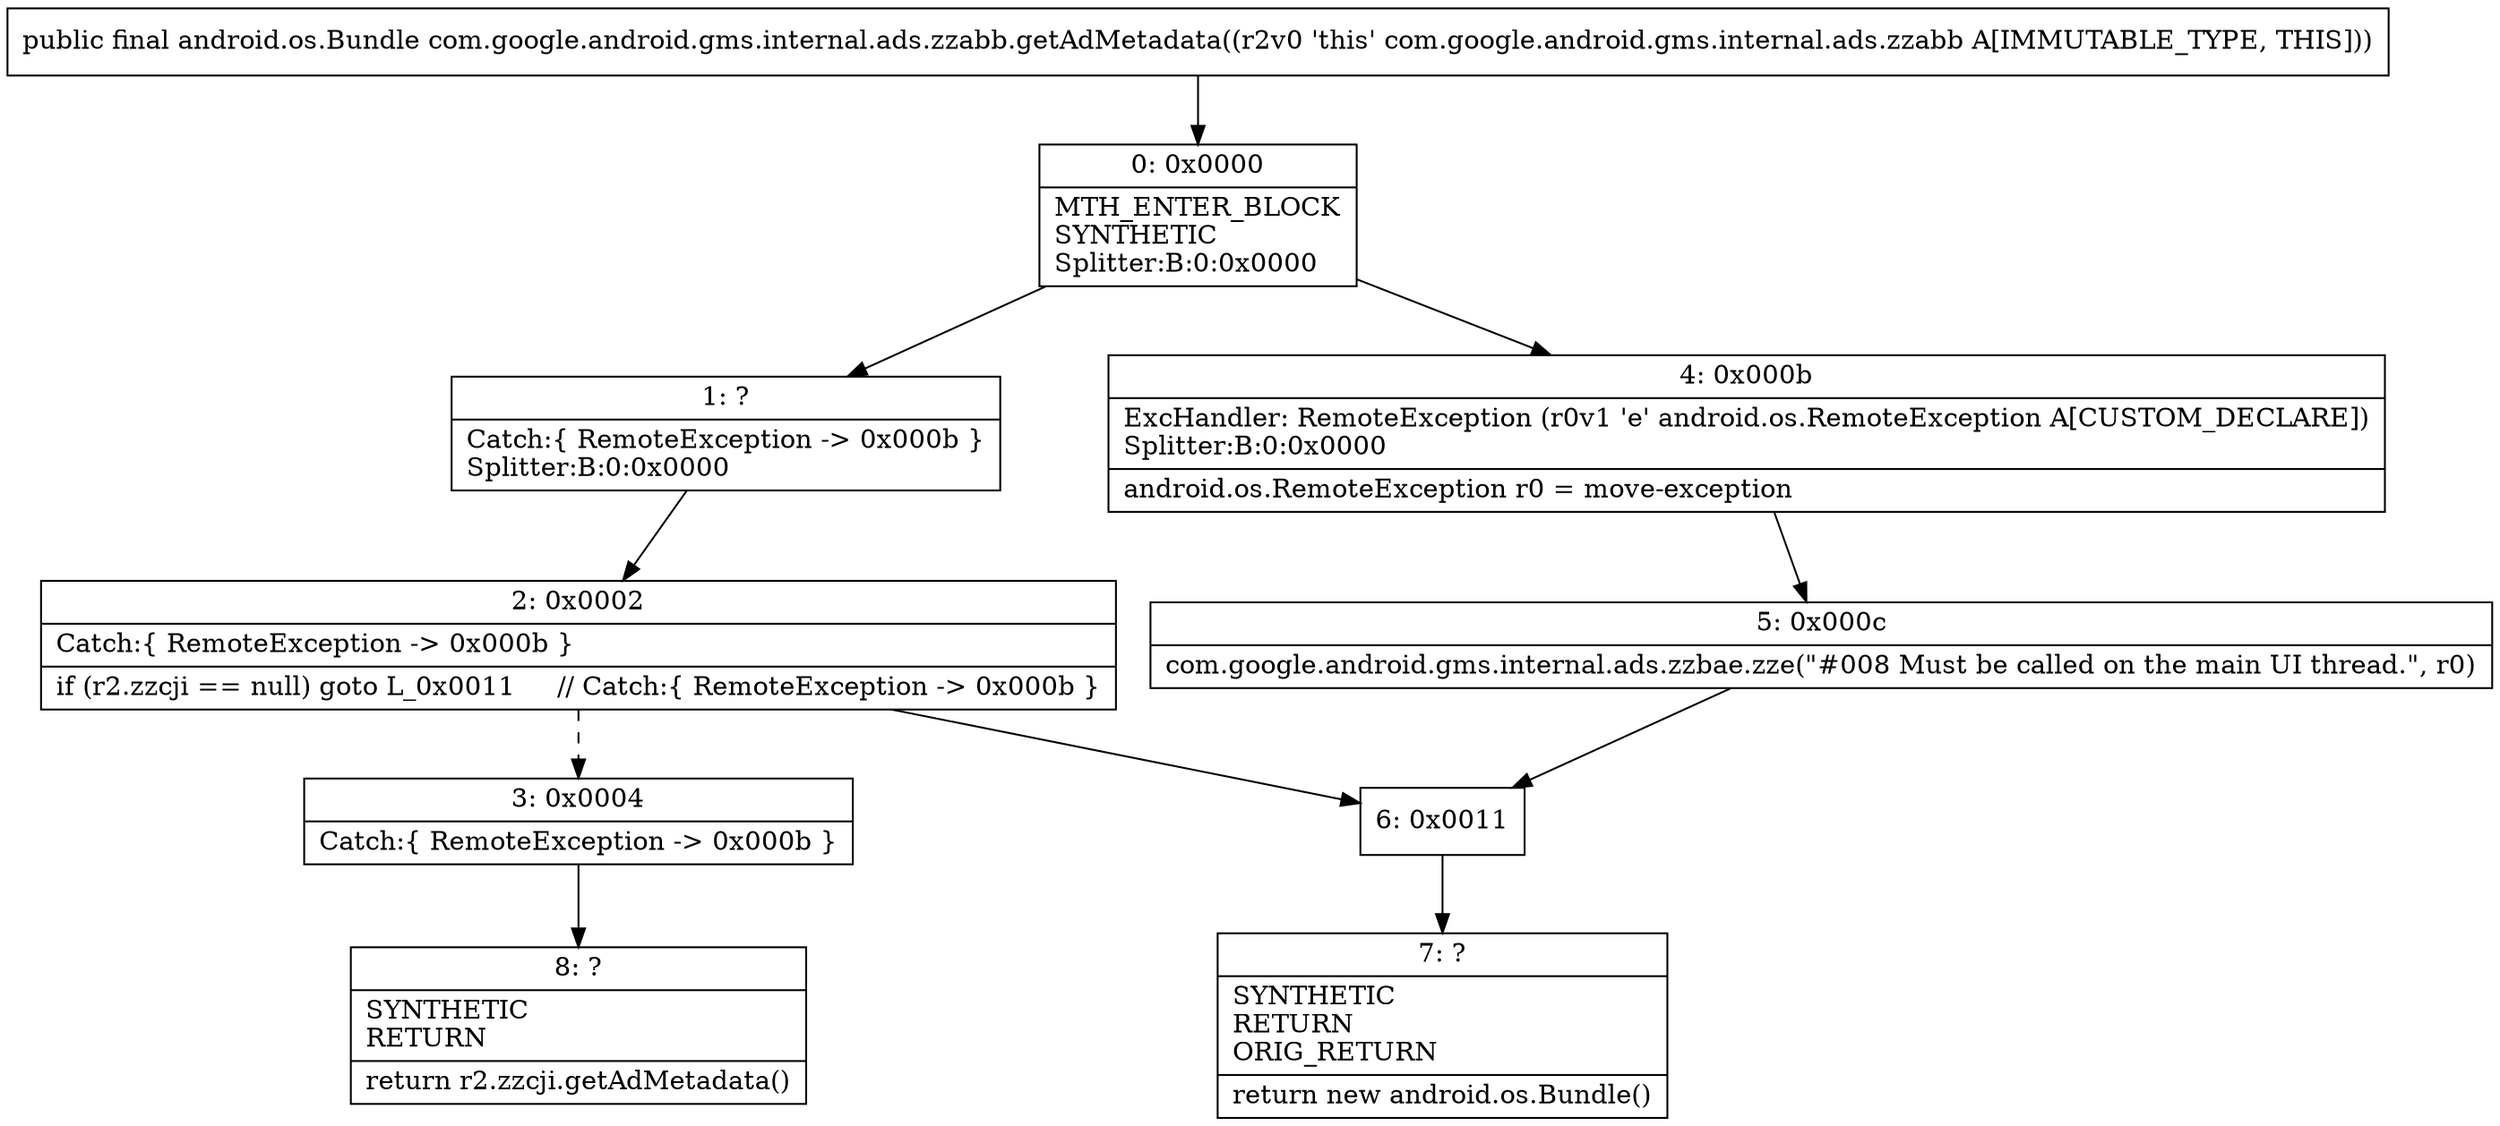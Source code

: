 digraph "CFG forcom.google.android.gms.internal.ads.zzabb.getAdMetadata()Landroid\/os\/Bundle;" {
Node_0 [shape=record,label="{0\:\ 0x0000|MTH_ENTER_BLOCK\lSYNTHETIC\lSplitter:B:0:0x0000\l}"];
Node_1 [shape=record,label="{1\:\ ?|Catch:\{ RemoteException \-\> 0x000b \}\lSplitter:B:0:0x0000\l}"];
Node_2 [shape=record,label="{2\:\ 0x0002|Catch:\{ RemoteException \-\> 0x000b \}\l|if (r2.zzcji == null) goto L_0x0011     \/\/ Catch:\{ RemoteException \-\> 0x000b \}\l}"];
Node_3 [shape=record,label="{3\:\ 0x0004|Catch:\{ RemoteException \-\> 0x000b \}\l}"];
Node_4 [shape=record,label="{4\:\ 0x000b|ExcHandler: RemoteException (r0v1 'e' android.os.RemoteException A[CUSTOM_DECLARE])\lSplitter:B:0:0x0000\l|android.os.RemoteException r0 = move\-exception\l}"];
Node_5 [shape=record,label="{5\:\ 0x000c|com.google.android.gms.internal.ads.zzbae.zze(\"#008 Must be called on the main UI thread.\", r0)\l}"];
Node_6 [shape=record,label="{6\:\ 0x0011}"];
Node_7 [shape=record,label="{7\:\ ?|SYNTHETIC\lRETURN\lORIG_RETURN\l|return new android.os.Bundle()\l}"];
Node_8 [shape=record,label="{8\:\ ?|SYNTHETIC\lRETURN\l|return r2.zzcji.getAdMetadata()\l}"];
MethodNode[shape=record,label="{public final android.os.Bundle com.google.android.gms.internal.ads.zzabb.getAdMetadata((r2v0 'this' com.google.android.gms.internal.ads.zzabb A[IMMUTABLE_TYPE, THIS])) }"];
MethodNode -> Node_0;
Node_0 -> Node_1;
Node_0 -> Node_4;
Node_1 -> Node_2;
Node_2 -> Node_3[style=dashed];
Node_2 -> Node_6;
Node_3 -> Node_8;
Node_4 -> Node_5;
Node_5 -> Node_6;
Node_6 -> Node_7;
}

